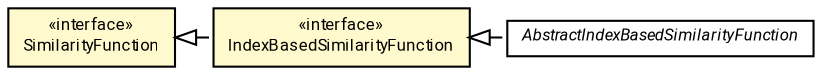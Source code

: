 #!/usr/local/bin/dot
#
# Class diagram 
# Generated by UMLGraph version R5_7_2-60-g0e99a6 (http://www.spinellis.gr/umlgraph/)
#

digraph G {
	graph [fontnames="svg"]
	edge [fontname="Roboto",fontsize=7,labelfontname="Roboto",labelfontsize=7,color="black"];
	node [fontname="Roboto",fontcolor="black",fontsize=8,shape=plaintext,margin=0,width=0,height=0];
	nodesep=0.15;
	ranksep=0.25;
	rankdir=LR;
	// de.lmu.ifi.dbs.elki.distance.similarityfunction.SimilarityFunction<O>
	c5227994 [label=<<table title="de.lmu.ifi.dbs.elki.distance.similarityfunction.SimilarityFunction" border="0" cellborder="1" cellspacing="0" cellpadding="2" bgcolor="LemonChiffon" href="SimilarityFunction.html" target="_parent">
		<tr><td><table border="0" cellspacing="0" cellpadding="1">
		<tr><td align="center" balign="center"> &#171;interface&#187; </td></tr>
		<tr><td align="center" balign="center"> <font face="Roboto">SimilarityFunction</font> </td></tr>
		</table></td></tr>
		</table>>, URL="SimilarityFunction.html"];
	// de.lmu.ifi.dbs.elki.distance.similarityfunction.IndexBasedSimilarityFunction<O>
	c5229071 [label=<<table title="de.lmu.ifi.dbs.elki.distance.similarityfunction.IndexBasedSimilarityFunction" border="0" cellborder="1" cellspacing="0" cellpadding="2" bgcolor="lemonChiffon" href="IndexBasedSimilarityFunction.html" target="_parent">
		<tr><td><table border="0" cellspacing="0" cellpadding="1">
		<tr><td align="center" balign="center"> &#171;interface&#187; </td></tr>
		<tr><td align="center" balign="center"> <font face="Roboto">IndexBasedSimilarityFunction</font> </td></tr>
		</table></td></tr>
		</table>>, URL="IndexBasedSimilarityFunction.html"];
	// de.lmu.ifi.dbs.elki.distance.similarityfunction.AbstractIndexBasedSimilarityFunction<O, F extends de.lmu.ifi.dbs.elki.index.IndexFactory<O>>
	c5229073 [label=<<table title="de.lmu.ifi.dbs.elki.distance.similarityfunction.AbstractIndexBasedSimilarityFunction" border="0" cellborder="1" cellspacing="0" cellpadding="2" href="AbstractIndexBasedSimilarityFunction.html" target="_parent">
		<tr><td><table border="0" cellspacing="0" cellpadding="1">
		<tr><td align="center" balign="center"> <font face="Roboto"><i>AbstractIndexBasedSimilarityFunction</i></font> </td></tr>
		</table></td></tr>
		</table>>, URL="AbstractIndexBasedSimilarityFunction.html"];
	// de.lmu.ifi.dbs.elki.distance.similarityfunction.IndexBasedSimilarityFunction<O> implements de.lmu.ifi.dbs.elki.distance.similarityfunction.SimilarityFunction<O>
	c5227994 -> c5229071 [arrowtail=empty,style=dashed,dir=back,weight=9];
	// de.lmu.ifi.dbs.elki.distance.similarityfunction.AbstractIndexBasedSimilarityFunction<O, F extends de.lmu.ifi.dbs.elki.index.IndexFactory<O>> implements de.lmu.ifi.dbs.elki.distance.similarityfunction.IndexBasedSimilarityFunction<O>
	c5229071 -> c5229073 [arrowtail=empty,style=dashed,dir=back,weight=9];
}

